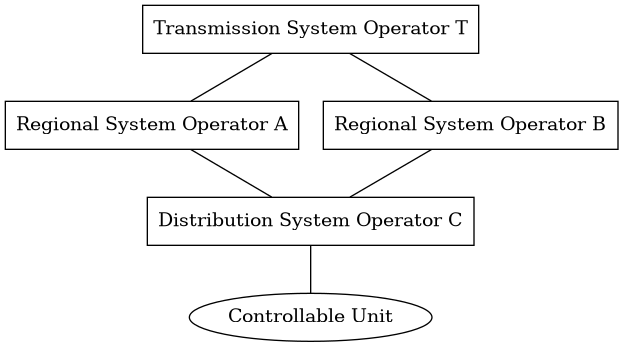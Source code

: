 @startdot grid_ownership
digraph G {
    layout=dot;
    compound=true;

    node [shape=rect];
    edge [dir=none];

    SO_T [label="Transmission System Operator T"];

    SO_A [label="Regional System Operator A"];
    SO_B [label="Regional System Operator B"];
    SO_C [label="Distribution System Operator C"];

    CU [label="Controllable Unit", shape=ellipse];

    SO_T -> SO_A;
    SO_T -> SO_B;
    SO_A -> SO_C;
    SO_B -> SO_C;
    SO_C -> CU;

}
@enddot
